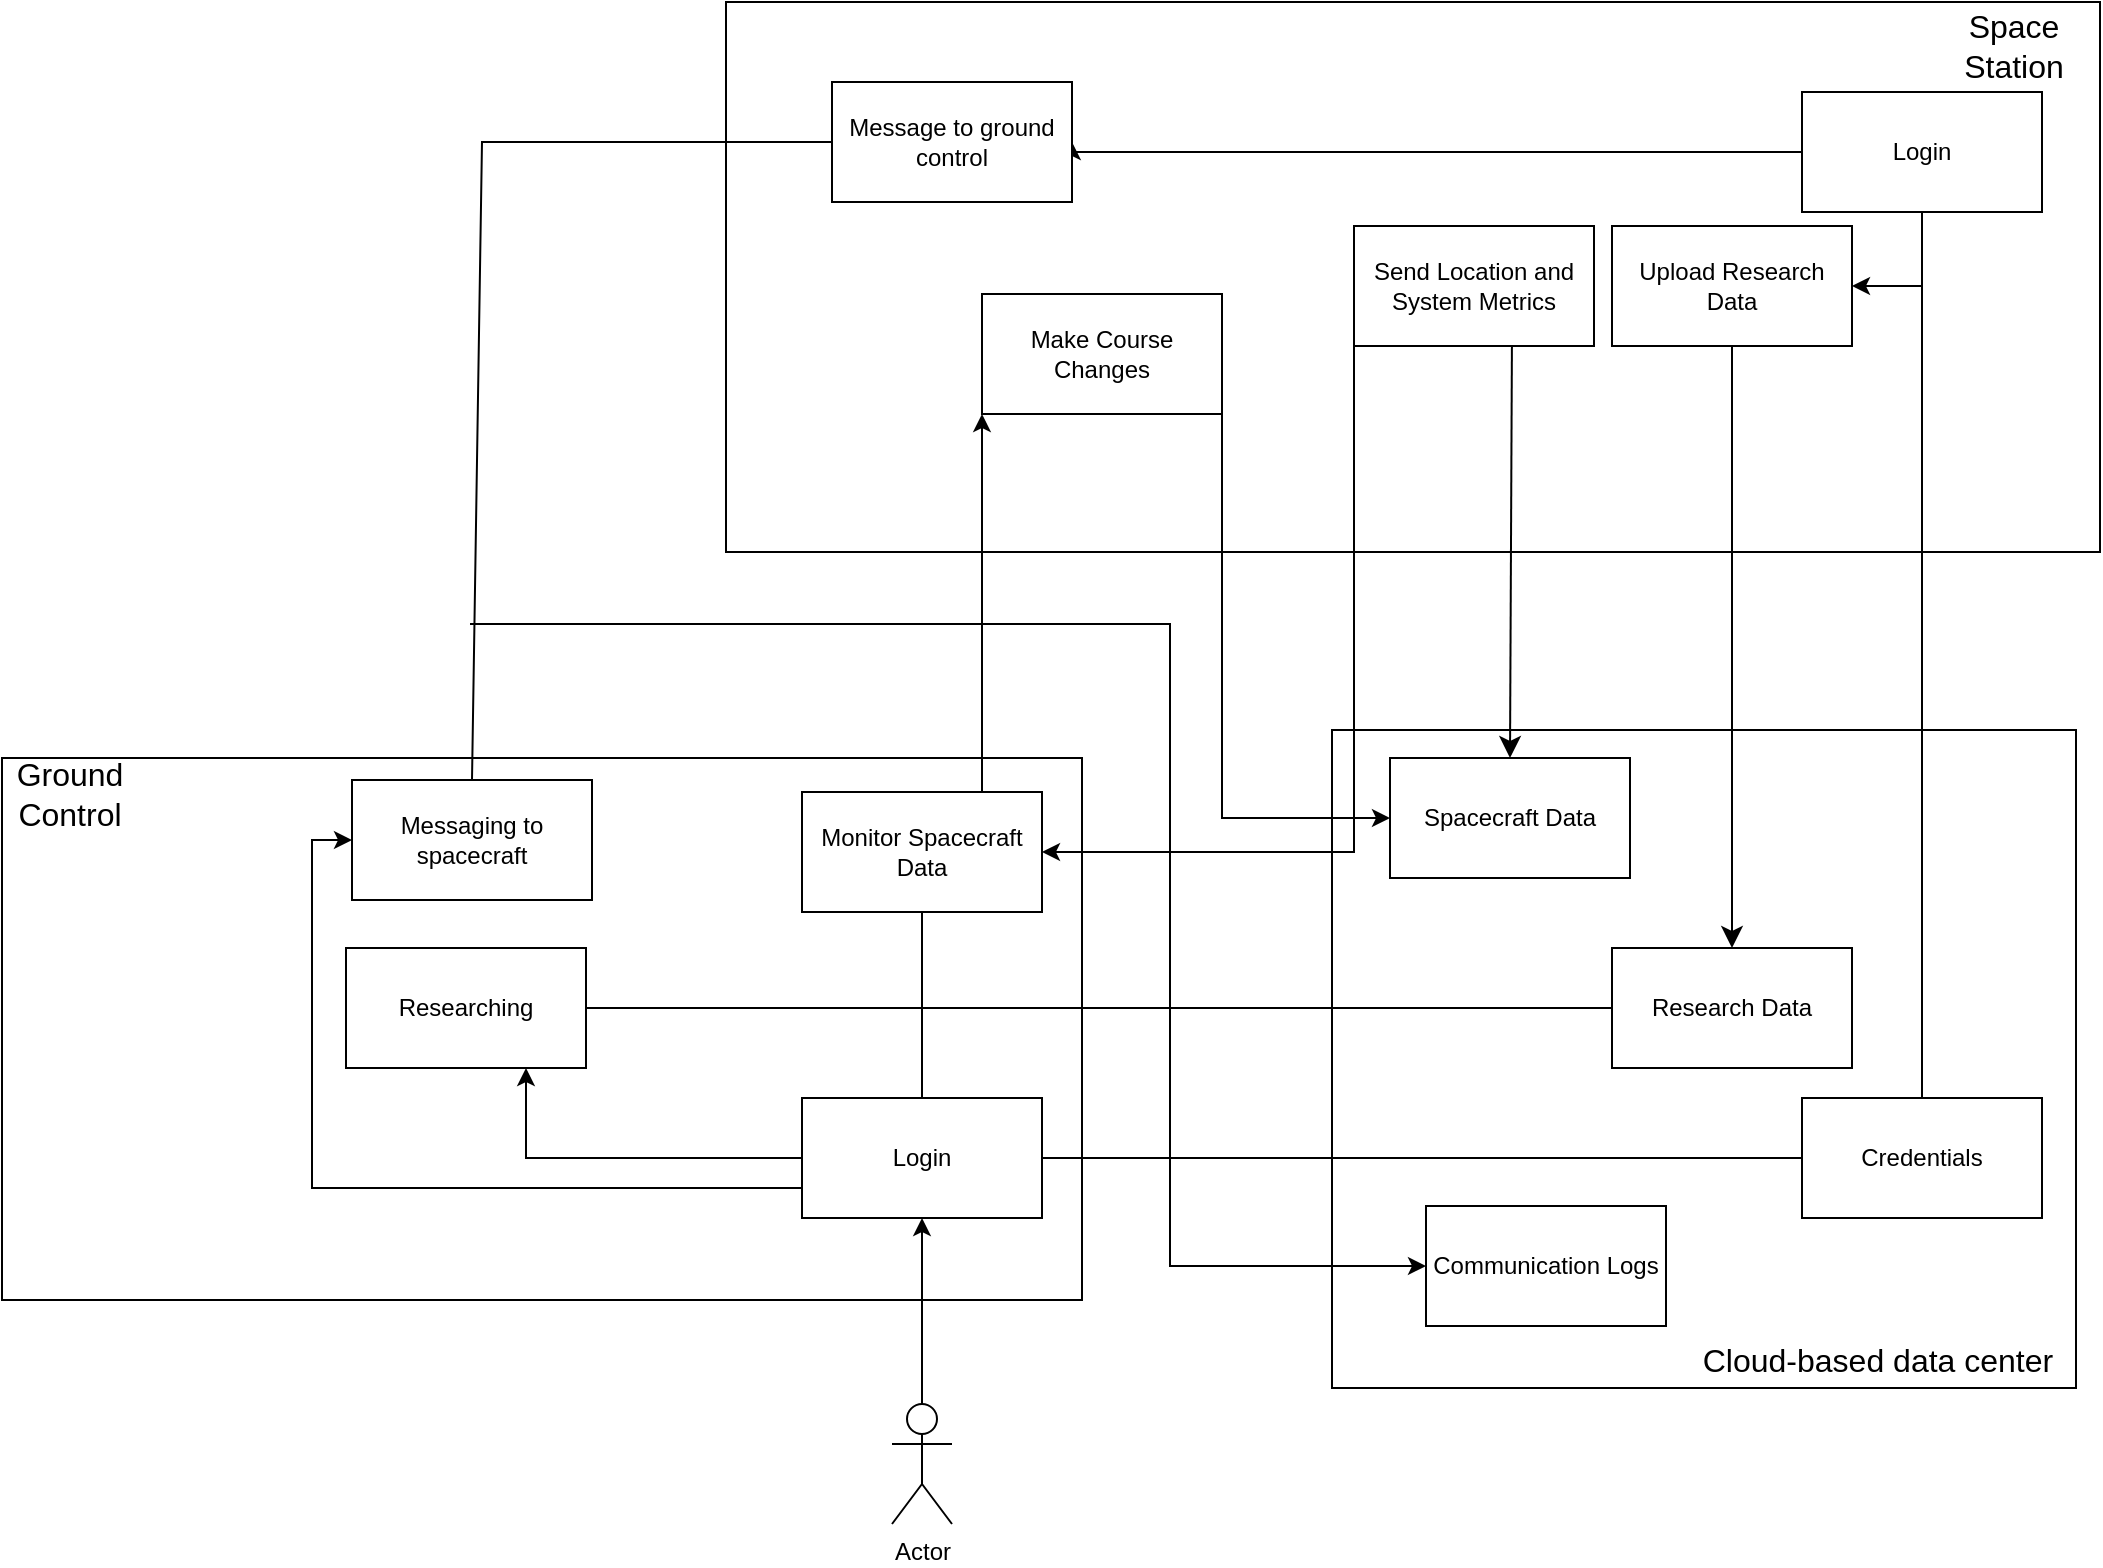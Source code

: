 <mxfile version="24.8.4">
  <diagram name="Page-1" id="tK4KSnBkHy8aFW0qQ5eC">
    <mxGraphModel dx="1592" dy="763" grid="0" gridSize="10" guides="1" tooltips="1" connect="1" arrows="1" fold="1" page="0" pageScale="1" pageWidth="850" pageHeight="1100" math="0" shadow="0">
      <root>
        <mxCell id="0" />
        <mxCell id="1" parent="0" />
        <mxCell id="rSKh6CzhYK2FniH9VK9f-1" value="" style="rounded=0;whiteSpace=wrap;html=1;" parent="1" vertex="1">
          <mxGeometry x="371" y="133" width="687" height="275" as="geometry" />
        </mxCell>
        <mxCell id="rSKh6CzhYK2FniH9VK9f-2" value="Space Station" style="text;html=1;align=center;verticalAlign=middle;whiteSpace=wrap;rounded=0;fontSize=16;" parent="1" vertex="1">
          <mxGeometry x="985" y="140" width="60" height="30" as="geometry" />
        </mxCell>
        <mxCell id="rSKh6CzhYK2FniH9VK9f-3" value="Upload Research Data" style="rounded=0;whiteSpace=wrap;html=1;" parent="1" vertex="1">
          <mxGeometry x="814" y="245" width="120" height="60" as="geometry" />
        </mxCell>
        <mxCell id="rSKh6CzhYK2FniH9VK9f-4" value="Make Course Changes" style="rounded=0;whiteSpace=wrap;html=1;" parent="1" vertex="1">
          <mxGeometry x="499" y="279" width="120" height="60" as="geometry" />
        </mxCell>
        <mxCell id="rSKh6CzhYK2FniH9VK9f-5" value="Send Location and System Metrics" style="rounded=0;whiteSpace=wrap;html=1;" parent="1" vertex="1">
          <mxGeometry x="685" y="245" width="120" height="60" as="geometry" />
        </mxCell>
        <mxCell id="rSKh6CzhYK2FniH9VK9f-6" value="" style="rounded=0;whiteSpace=wrap;html=1;" parent="1" vertex="1">
          <mxGeometry x="674" y="497" width="372" height="329" as="geometry" />
        </mxCell>
        <mxCell id="rSKh6CzhYK2FniH9VK9f-7" value="Cloud-based data center" style="text;html=1;align=center;verticalAlign=middle;whiteSpace=wrap;rounded=0;fontSize=16;" parent="1" vertex="1">
          <mxGeometry x="858" y="797" width="178" height="30" as="geometry" />
        </mxCell>
        <mxCell id="rSKh6CzhYK2FniH9VK9f-8" value="Spacecraft Data" style="rounded=0;whiteSpace=wrap;html=1;" parent="1" vertex="1">
          <mxGeometry x="703" y="511" width="120" height="60" as="geometry" />
        </mxCell>
        <mxCell id="rSKh6CzhYK2FniH9VK9f-9" value="Research Data" style="rounded=0;whiteSpace=wrap;html=1;" parent="1" vertex="1">
          <mxGeometry x="814" y="606" width="120" height="60" as="geometry" />
        </mxCell>
        <mxCell id="rSKh6CzhYK2FniH9VK9f-10" value="Credentials" style="rounded=0;whiteSpace=wrap;html=1;" parent="1" vertex="1">
          <mxGeometry x="909" y="681" width="120" height="60" as="geometry" />
        </mxCell>
        <mxCell id="rSKh6CzhYK2FniH9VK9f-11" value="" style="rounded=0;whiteSpace=wrap;html=1;" parent="1" vertex="1">
          <mxGeometry x="9" y="511" width="540" height="271" as="geometry" />
        </mxCell>
        <mxCell id="rSKh6CzhYK2FniH9VK9f-12" value="Ground Control" style="text;html=1;align=center;verticalAlign=middle;whiteSpace=wrap;rounded=0;fontSize=16;" parent="1" vertex="1">
          <mxGeometry x="13" y="514" width="60" height="30" as="geometry" />
        </mxCell>
        <mxCell id="Q_NkMCdazEZ7aZVp-Srn-17" style="edgeStyle=orthogonalEdgeStyle;rounded=0;orthogonalLoop=1;jettySize=auto;html=1;exitX=0.75;exitY=0;exitDx=0;exitDy=0;entryX=0;entryY=1;entryDx=0;entryDy=0;" parent="1" source="rSKh6CzhYK2FniH9VK9f-18" target="rSKh6CzhYK2FniH9VK9f-4" edge="1">
          <mxGeometry relative="1" as="geometry" />
        </mxCell>
        <mxCell id="rSKh6CzhYK2FniH9VK9f-18" value="Monitor Spacecraft Data" style="rounded=0;whiteSpace=wrap;html=1;" parent="1" vertex="1">
          <mxGeometry x="409" y="528" width="120" height="60" as="geometry" />
        </mxCell>
        <mxCell id="Q_NkMCdazEZ7aZVp-Srn-3" style="edgeStyle=orthogonalEdgeStyle;rounded=0;orthogonalLoop=1;jettySize=auto;html=1;exitX=0;exitY=0.5;exitDx=0;exitDy=0;entryX=0.75;entryY=1;entryDx=0;entryDy=0;" parent="1" source="rSKh6CzhYK2FniH9VK9f-19" target="Q_NkMCdazEZ7aZVp-Srn-1" edge="1">
          <mxGeometry relative="1" as="geometry">
            <Array as="points">
              <mxPoint x="271" y="711" />
            </Array>
          </mxGeometry>
        </mxCell>
        <mxCell id="Q_NkMCdazEZ7aZVp-Srn-12" style="edgeStyle=orthogonalEdgeStyle;rounded=0;orthogonalLoop=1;jettySize=auto;html=1;exitX=0;exitY=0.75;exitDx=0;exitDy=0;entryX=0;entryY=0.5;entryDx=0;entryDy=0;" parent="1" source="rSKh6CzhYK2FniH9VK9f-19" target="Q_NkMCdazEZ7aZVp-Srn-6" edge="1">
          <mxGeometry relative="1" as="geometry" />
        </mxCell>
        <mxCell id="rSKh6CzhYK2FniH9VK9f-19" value="Login" style="rounded=0;whiteSpace=wrap;html=1;" parent="1" vertex="1">
          <mxGeometry x="409" y="681" width="120" height="60" as="geometry" />
        </mxCell>
        <mxCell id="Q_NkMCdazEZ7aZVp-Srn-10" style="edgeStyle=orthogonalEdgeStyle;rounded=0;orthogonalLoop=1;jettySize=auto;html=1;exitX=0;exitY=0.5;exitDx=0;exitDy=0;entryX=1;entryY=0.5;entryDx=0;entryDy=0;" parent="1" source="rSKh6CzhYK2FniH9VK9f-20" target="Q_NkMCdazEZ7aZVp-Srn-7" edge="1">
          <mxGeometry relative="1" as="geometry">
            <Array as="points">
              <mxPoint x="544" y="208" />
            </Array>
          </mxGeometry>
        </mxCell>
        <mxCell id="QQWxAJ0vDWA0mX2B1Pab-1" style="edgeStyle=orthogonalEdgeStyle;rounded=0;orthogonalLoop=1;jettySize=auto;html=1;exitX=0.5;exitY=1;exitDx=0;exitDy=0;entryX=1;entryY=0.5;entryDx=0;entryDy=0;" edge="1" parent="1" source="rSKh6CzhYK2FniH9VK9f-20" target="rSKh6CzhYK2FniH9VK9f-3">
          <mxGeometry relative="1" as="geometry" />
        </mxCell>
        <mxCell id="rSKh6CzhYK2FniH9VK9f-20" value="Login" style="rounded=0;whiteSpace=wrap;html=1;" parent="1" vertex="1">
          <mxGeometry x="909" y="178" width="120" height="60" as="geometry" />
        </mxCell>
        <mxCell id="rSKh6CzhYK2FniH9VK9f-24" value="" style="endArrow=none;html=1;rounded=0;fontSize=12;startSize=8;endSize=8;curved=1;entryX=0;entryY=0.5;entryDx=0;entryDy=0;exitX=1;exitY=0.5;exitDx=0;exitDy=0;" parent="1" source="rSKh6CzhYK2FniH9VK9f-19" target="rSKh6CzhYK2FniH9VK9f-10" edge="1">
          <mxGeometry width="50" height="50" relative="1" as="geometry">
            <mxPoint x="957" y="961" as="sourcePoint" />
            <mxPoint x="1007" y="911" as="targetPoint" />
          </mxGeometry>
        </mxCell>
        <mxCell id="rSKh6CzhYK2FniH9VK9f-25" value="" style="endArrow=none;html=1;rounded=0;fontSize=12;startSize=8;endSize=8;curved=1;entryX=0.5;entryY=1;entryDx=0;entryDy=0;exitX=0.5;exitY=0;exitDx=0;exitDy=0;" parent="1" source="rSKh6CzhYK2FniH9VK9f-10" target="rSKh6CzhYK2FniH9VK9f-20" edge="1">
          <mxGeometry width="50" height="50" relative="1" as="geometry">
            <mxPoint x="967" y="971" as="sourcePoint" />
            <mxPoint x="1017" y="921" as="targetPoint" />
          </mxGeometry>
        </mxCell>
        <mxCell id="rSKh6CzhYK2FniH9VK9f-29" style="edgeStyle=none;curved=1;rounded=0;orthogonalLoop=1;jettySize=auto;html=1;exitX=0.658;exitY=1;exitDx=0;exitDy=0;entryX=0.5;entryY=0;entryDx=0;entryDy=0;fontSize=12;startSize=8;endSize=8;exitPerimeter=0;" parent="1" source="rSKh6CzhYK2FniH9VK9f-5" target="rSKh6CzhYK2FniH9VK9f-8" edge="1">
          <mxGeometry relative="1" as="geometry" />
        </mxCell>
        <mxCell id="rSKh6CzhYK2FniH9VK9f-35" style="edgeStyle=none;curved=1;rounded=0;orthogonalLoop=1;jettySize=auto;html=1;exitX=0.5;exitY=1;exitDx=0;exitDy=0;entryX=0.5;entryY=0;entryDx=0;entryDy=0;fontSize=12;startSize=8;endSize=8;" parent="1" source="rSKh6CzhYK2FniH9VK9f-3" target="rSKh6CzhYK2FniH9VK9f-9" edge="1">
          <mxGeometry relative="1" as="geometry" />
        </mxCell>
        <mxCell id="rSKh6CzhYK2FniH9VK9f-39" value="" style="endArrow=none;html=1;rounded=0;fontSize=12;startSize=8;endSize=8;curved=1;exitX=0.5;exitY=1;exitDx=0;exitDy=0;entryX=0.5;entryY=0;entryDx=0;entryDy=0;" parent="1" source="rSKh6CzhYK2FniH9VK9f-18" target="rSKh6CzhYK2FniH9VK9f-19" edge="1">
          <mxGeometry width="50" height="50" relative="1" as="geometry">
            <mxPoint x="1074" y="805" as="sourcePoint" />
            <mxPoint x="1124" y="755" as="targetPoint" />
          </mxGeometry>
        </mxCell>
        <mxCell id="Q_NkMCdazEZ7aZVp-Srn-1" value="Researching" style="rounded=0;whiteSpace=wrap;html=1;" parent="1" vertex="1">
          <mxGeometry x="181" y="606" width="120" height="60" as="geometry" />
        </mxCell>
        <mxCell id="Q_NkMCdazEZ7aZVp-Srn-2" value="" style="endArrow=none;html=1;rounded=0;entryX=0;entryY=0.5;entryDx=0;entryDy=0;exitX=1;exitY=0.5;exitDx=0;exitDy=0;" parent="1" source="Q_NkMCdazEZ7aZVp-Srn-1" target="rSKh6CzhYK2FniH9VK9f-9" edge="1">
          <mxGeometry width="50" height="50" relative="1" as="geometry">
            <mxPoint x="108" y="383" as="sourcePoint" />
            <mxPoint x="158" y="333" as="targetPoint" />
          </mxGeometry>
        </mxCell>
        <mxCell id="Q_NkMCdazEZ7aZVp-Srn-5" value="Communication Logs" style="rounded=0;whiteSpace=wrap;html=1;" parent="1" vertex="1">
          <mxGeometry x="721" y="735" width="120" height="60" as="geometry" />
        </mxCell>
        <mxCell id="Q_NkMCdazEZ7aZVp-Srn-6" value="Messaging to spacecraft" style="rounded=0;whiteSpace=wrap;html=1;" parent="1" vertex="1">
          <mxGeometry x="184" y="522" width="120" height="60" as="geometry" />
        </mxCell>
        <mxCell id="Q_NkMCdazEZ7aZVp-Srn-7" value="Message to ground control" style="rounded=0;whiteSpace=wrap;html=1;" parent="1" vertex="1">
          <mxGeometry x="424" y="173" width="120" height="60" as="geometry" />
        </mxCell>
        <mxCell id="Q_NkMCdazEZ7aZVp-Srn-9" value="" style="endArrow=none;html=1;rounded=0;entryX=0;entryY=0.5;entryDx=0;entryDy=0;exitX=0.5;exitY=0;exitDx=0;exitDy=0;" parent="1" source="Q_NkMCdazEZ7aZVp-Srn-6" target="Q_NkMCdazEZ7aZVp-Srn-7" edge="1">
          <mxGeometry width="50" height="50" relative="1" as="geometry">
            <mxPoint x="210" y="366" as="sourcePoint" />
            <mxPoint x="260" y="316" as="targetPoint" />
            <Array as="points">
              <mxPoint x="249" y="203" />
            </Array>
          </mxGeometry>
        </mxCell>
        <mxCell id="Q_NkMCdazEZ7aZVp-Srn-15" value="" style="endArrow=classic;html=1;rounded=0;entryX=0;entryY=0.5;entryDx=0;entryDy=0;" parent="1" target="Q_NkMCdazEZ7aZVp-Srn-5" edge="1">
          <mxGeometry width="50" height="50" relative="1" as="geometry">
            <mxPoint x="243" y="444" as="sourcePoint" />
            <mxPoint x="206" y="372" as="targetPoint" />
            <Array as="points">
              <mxPoint x="593" y="444" />
              <mxPoint x="593" y="765" />
            </Array>
          </mxGeometry>
        </mxCell>
        <mxCell id="Q_NkMCdazEZ7aZVp-Srn-18" style="edgeStyle=orthogonalEdgeStyle;rounded=0;orthogonalLoop=1;jettySize=auto;html=1;exitX=0;exitY=1;exitDx=0;exitDy=0;entryX=1;entryY=0.5;entryDx=0;entryDy=0;" parent="1" source="rSKh6CzhYK2FniH9VK9f-5" target="rSKh6CzhYK2FniH9VK9f-18" edge="1">
          <mxGeometry relative="1" as="geometry" />
        </mxCell>
        <mxCell id="QQWxAJ0vDWA0mX2B1Pab-2" style="edgeStyle=orthogonalEdgeStyle;rounded=0;orthogonalLoop=1;jettySize=auto;html=1;exitX=1;exitY=1;exitDx=0;exitDy=0;entryX=0;entryY=0.5;entryDx=0;entryDy=0;" edge="1" parent="1" source="rSKh6CzhYK2FniH9VK9f-4" target="rSKh6CzhYK2FniH9VK9f-8">
          <mxGeometry relative="1" as="geometry" />
        </mxCell>
        <mxCell id="QQWxAJ0vDWA0mX2B1Pab-4" style="edgeStyle=orthogonalEdgeStyle;rounded=0;orthogonalLoop=1;jettySize=auto;html=1;exitX=0.5;exitY=0;exitDx=0;exitDy=0;exitPerimeter=0;entryX=0.5;entryY=1;entryDx=0;entryDy=0;" edge="1" parent="1" source="QQWxAJ0vDWA0mX2B1Pab-3" target="rSKh6CzhYK2FniH9VK9f-19">
          <mxGeometry relative="1" as="geometry" />
        </mxCell>
        <mxCell id="QQWxAJ0vDWA0mX2B1Pab-3" value="Actor" style="shape=umlActor;verticalLabelPosition=bottom;verticalAlign=top;html=1;outlineConnect=0;" vertex="1" parent="1">
          <mxGeometry x="454" y="834" width="30" height="60" as="geometry" />
        </mxCell>
      </root>
    </mxGraphModel>
  </diagram>
</mxfile>
